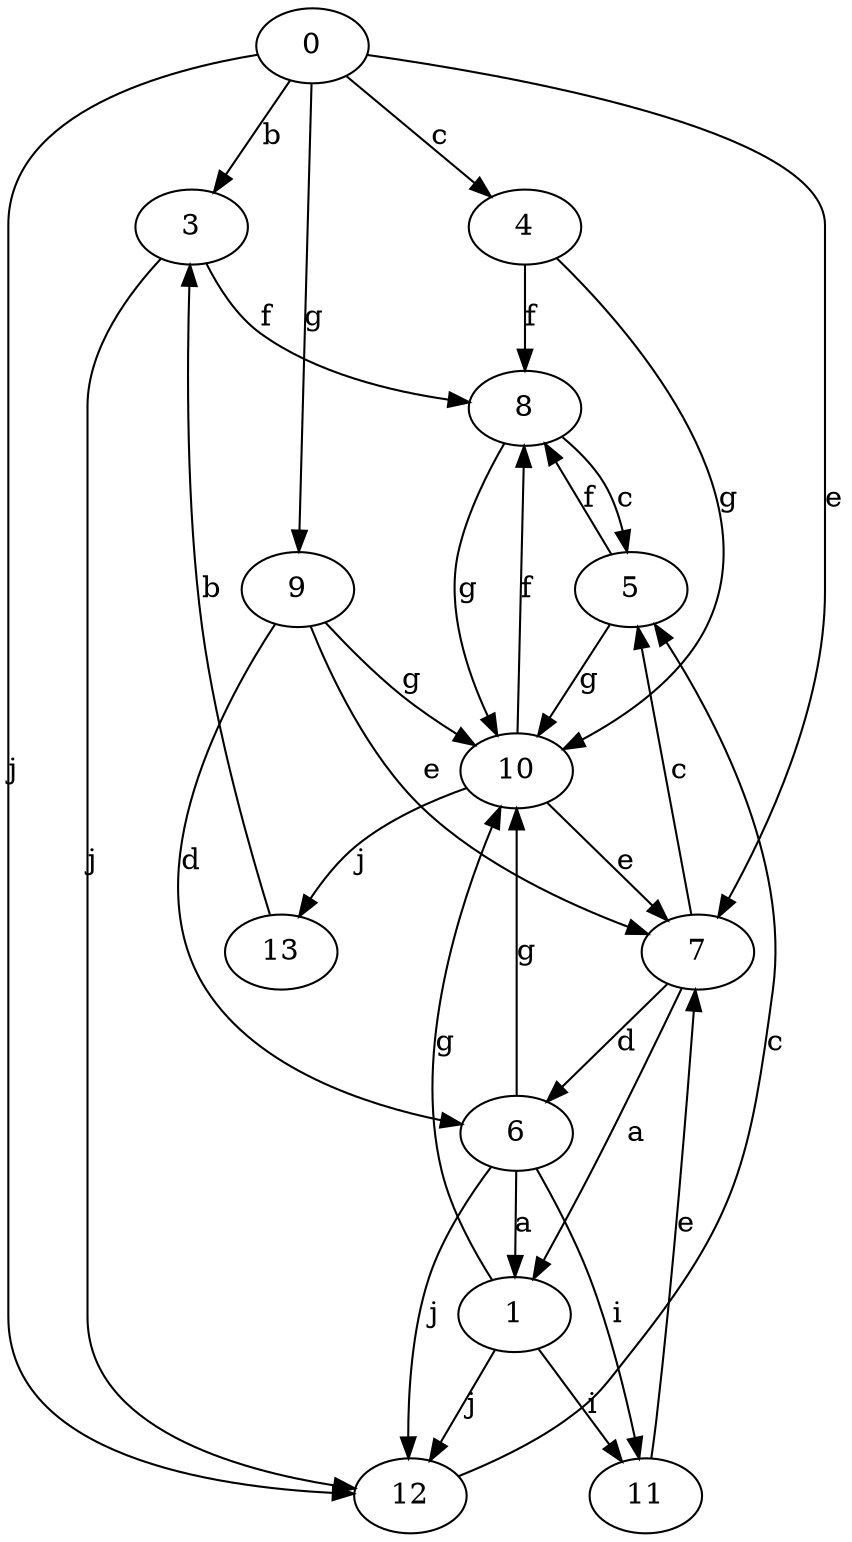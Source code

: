 strict digraph  {
0;
1;
3;
4;
5;
6;
7;
8;
9;
10;
11;
12;
13;
0 -> 3  [label=b];
0 -> 4  [label=c];
0 -> 7  [label=e];
0 -> 9  [label=g];
0 -> 12  [label=j];
1 -> 10  [label=g];
1 -> 11  [label=i];
1 -> 12  [label=j];
3 -> 8  [label=f];
3 -> 12  [label=j];
4 -> 8  [label=f];
4 -> 10  [label=g];
5 -> 8  [label=f];
5 -> 10  [label=g];
6 -> 1  [label=a];
6 -> 10  [label=g];
6 -> 11  [label=i];
6 -> 12  [label=j];
7 -> 1  [label=a];
7 -> 5  [label=c];
7 -> 6  [label=d];
8 -> 5  [label=c];
8 -> 10  [label=g];
9 -> 6  [label=d];
9 -> 7  [label=e];
9 -> 10  [label=g];
10 -> 7  [label=e];
10 -> 8  [label=f];
10 -> 13  [label=j];
11 -> 7  [label=e];
12 -> 5  [label=c];
13 -> 3  [label=b];
}

